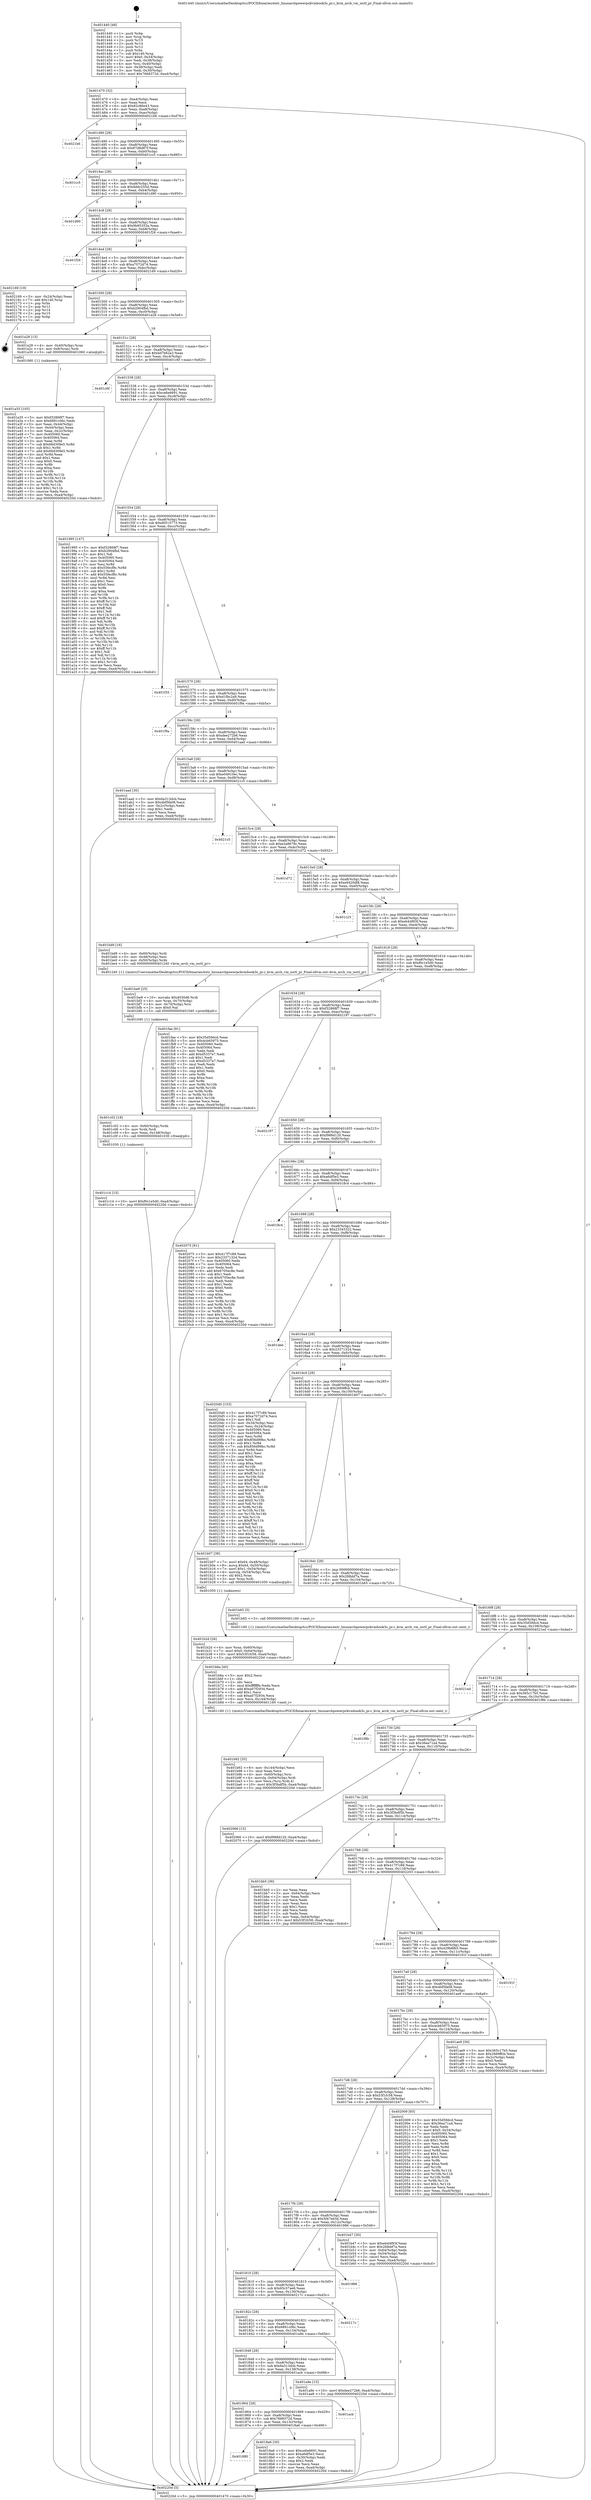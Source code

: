 digraph "0x401440" {
  label = "0x401440 (/mnt/c/Users/mathe/Desktop/tcc/POCII/binaries/extr_linuxarchpowerpckvmbook3s_pr.c_kvm_arch_vm_ioctl_pr_Final-ollvm.out::main(0))"
  labelloc = "t"
  node[shape=record]

  Entry [label="",width=0.3,height=0.3,shape=circle,fillcolor=black,style=filled]
  "0x401470" [label="{
     0x401470 [32]\l
     | [instrs]\l
     &nbsp;&nbsp;0x401470 \<+6\>: mov -0xa4(%rbp),%eax\l
     &nbsp;&nbsp;0x401476 \<+2\>: mov %eax,%ecx\l
     &nbsp;&nbsp;0x401478 \<+6\>: sub $0x82c86e43,%ecx\l
     &nbsp;&nbsp;0x40147e \<+6\>: mov %eax,-0xa8(%rbp)\l
     &nbsp;&nbsp;0x401484 \<+6\>: mov %ecx,-0xac(%rbp)\l
     &nbsp;&nbsp;0x40148a \<+6\>: je 00000000004021b6 \<main+0xd76\>\l
  }"]
  "0x4021b6" [label="{
     0x4021b6\l
  }", style=dashed]
  "0x401490" [label="{
     0x401490 [28]\l
     | [instrs]\l
     &nbsp;&nbsp;0x401490 \<+5\>: jmp 0000000000401495 \<main+0x55\>\l
     &nbsp;&nbsp;0x401495 \<+6\>: mov -0xa8(%rbp),%eax\l
     &nbsp;&nbsp;0x40149b \<+5\>: sub $0x87d8d87f,%eax\l
     &nbsp;&nbsp;0x4014a0 \<+6\>: mov %eax,-0xb0(%rbp)\l
     &nbsp;&nbsp;0x4014a6 \<+6\>: je 0000000000401cc5 \<main+0x885\>\l
  }"]
  Exit [label="",width=0.3,height=0.3,shape=circle,fillcolor=black,style=filled,peripheries=2]
  "0x401cc5" [label="{
     0x401cc5\l
  }", style=dashed]
  "0x4014ac" [label="{
     0x4014ac [28]\l
     | [instrs]\l
     &nbsp;&nbsp;0x4014ac \<+5\>: jmp 00000000004014b1 \<main+0x71\>\l
     &nbsp;&nbsp;0x4014b1 \<+6\>: mov -0xa8(%rbp),%eax\l
     &nbsp;&nbsp;0x4014b7 \<+5\>: sub $0x8ddc255d,%eax\l
     &nbsp;&nbsp;0x4014bc \<+6\>: mov %eax,-0xb4(%rbp)\l
     &nbsp;&nbsp;0x4014c2 \<+6\>: je 0000000000401d90 \<main+0x950\>\l
  }"]
  "0x401c14" [label="{
     0x401c14 [15]\l
     | [instrs]\l
     &nbsp;&nbsp;0x401c14 \<+10\>: movl $0xf0c1e5d0,-0xa4(%rbp)\l
     &nbsp;&nbsp;0x401c1e \<+5\>: jmp 000000000040220d \<main+0xdcd\>\l
  }"]
  "0x401d90" [label="{
     0x401d90\l
  }", style=dashed]
  "0x4014c8" [label="{
     0x4014c8 [28]\l
     | [instrs]\l
     &nbsp;&nbsp;0x4014c8 \<+5\>: jmp 00000000004014cd \<main+0x8d\>\l
     &nbsp;&nbsp;0x4014cd \<+6\>: mov -0xa8(%rbp),%eax\l
     &nbsp;&nbsp;0x4014d3 \<+5\>: sub $0x9b95353a,%eax\l
     &nbsp;&nbsp;0x4014d8 \<+6\>: mov %eax,-0xb8(%rbp)\l
     &nbsp;&nbsp;0x4014de \<+6\>: je 0000000000401f26 \<main+0xae6\>\l
  }"]
  "0x401c02" [label="{
     0x401c02 [18]\l
     | [instrs]\l
     &nbsp;&nbsp;0x401c02 \<+4\>: mov -0x60(%rbp),%rdx\l
     &nbsp;&nbsp;0x401c06 \<+3\>: mov %rdx,%rdi\l
     &nbsp;&nbsp;0x401c09 \<+6\>: mov %eax,-0x148(%rbp)\l
     &nbsp;&nbsp;0x401c0f \<+5\>: call 0000000000401030 \<free@plt\>\l
     | [calls]\l
     &nbsp;&nbsp;0x401030 \{1\} (unknown)\l
  }"]
  "0x401f26" [label="{
     0x401f26\l
  }", style=dashed]
  "0x4014e4" [label="{
     0x4014e4 [28]\l
     | [instrs]\l
     &nbsp;&nbsp;0x4014e4 \<+5\>: jmp 00000000004014e9 \<main+0xa9\>\l
     &nbsp;&nbsp;0x4014e9 \<+6\>: mov -0xa8(%rbp),%eax\l
     &nbsp;&nbsp;0x4014ef \<+5\>: sub $0xa7072d74,%eax\l
     &nbsp;&nbsp;0x4014f4 \<+6\>: mov %eax,-0xbc(%rbp)\l
     &nbsp;&nbsp;0x4014fa \<+6\>: je 0000000000402169 \<main+0xd29\>\l
  }"]
  "0x401be9" [label="{
     0x401be9 [25]\l
     | [instrs]\l
     &nbsp;&nbsp;0x401be9 \<+10\>: movabs $0x4030d6,%rdi\l
     &nbsp;&nbsp;0x401bf3 \<+4\>: mov %rax,-0x70(%rbp)\l
     &nbsp;&nbsp;0x401bf7 \<+4\>: mov -0x70(%rbp),%rsi\l
     &nbsp;&nbsp;0x401bfb \<+2\>: mov $0x0,%al\l
     &nbsp;&nbsp;0x401bfd \<+5\>: call 0000000000401040 \<printf@plt\>\l
     | [calls]\l
     &nbsp;&nbsp;0x401040 \{1\} (unknown)\l
  }"]
  "0x402169" [label="{
     0x402169 [19]\l
     | [instrs]\l
     &nbsp;&nbsp;0x402169 \<+3\>: mov -0x24(%rbp),%eax\l
     &nbsp;&nbsp;0x40216c \<+7\>: add $0x140,%rsp\l
     &nbsp;&nbsp;0x402173 \<+1\>: pop %rbx\l
     &nbsp;&nbsp;0x402174 \<+2\>: pop %r12\l
     &nbsp;&nbsp;0x402176 \<+2\>: pop %r14\l
     &nbsp;&nbsp;0x402178 \<+2\>: pop %r15\l
     &nbsp;&nbsp;0x40217a \<+1\>: pop %rbp\l
     &nbsp;&nbsp;0x40217b \<+1\>: ret\l
  }"]
  "0x401500" [label="{
     0x401500 [28]\l
     | [instrs]\l
     &nbsp;&nbsp;0x401500 \<+5\>: jmp 0000000000401505 \<main+0xc5\>\l
     &nbsp;&nbsp;0x401505 \<+6\>: mov -0xa8(%rbp),%eax\l
     &nbsp;&nbsp;0x40150b \<+5\>: sub $0xb2904fbd,%eax\l
     &nbsp;&nbsp;0x401510 \<+6\>: mov %eax,-0xc0(%rbp)\l
     &nbsp;&nbsp;0x401516 \<+6\>: je 0000000000401a28 \<main+0x5e8\>\l
  }"]
  "0x401b92" [label="{
     0x401b92 [35]\l
     | [instrs]\l
     &nbsp;&nbsp;0x401b92 \<+6\>: mov -0x144(%rbp),%ecx\l
     &nbsp;&nbsp;0x401b98 \<+3\>: imul %eax,%ecx\l
     &nbsp;&nbsp;0x401b9b \<+4\>: mov -0x60(%rbp),%rsi\l
     &nbsp;&nbsp;0x401b9f \<+4\>: movslq -0x64(%rbp),%rdi\l
     &nbsp;&nbsp;0x401ba3 \<+3\>: mov %ecx,(%rsi,%rdi,4)\l
     &nbsp;&nbsp;0x401ba6 \<+10\>: movl $0x3f3bdf5b,-0xa4(%rbp)\l
     &nbsp;&nbsp;0x401bb0 \<+5\>: jmp 000000000040220d \<main+0xdcd\>\l
  }"]
  "0x401a28" [label="{
     0x401a28 [13]\l
     | [instrs]\l
     &nbsp;&nbsp;0x401a28 \<+4\>: mov -0x40(%rbp),%rax\l
     &nbsp;&nbsp;0x401a2c \<+4\>: mov 0x8(%rax),%rdi\l
     &nbsp;&nbsp;0x401a30 \<+5\>: call 0000000000401060 \<atoi@plt\>\l
     | [calls]\l
     &nbsp;&nbsp;0x401060 \{1\} (unknown)\l
  }"]
  "0x40151c" [label="{
     0x40151c [28]\l
     | [instrs]\l
     &nbsp;&nbsp;0x40151c \<+5\>: jmp 0000000000401521 \<main+0xe1\>\l
     &nbsp;&nbsp;0x401521 \<+6\>: mov -0xa8(%rbp),%eax\l
     &nbsp;&nbsp;0x401527 \<+5\>: sub $0xbd7b62a3,%eax\l
     &nbsp;&nbsp;0x40152c \<+6\>: mov %eax,-0xc4(%rbp)\l
     &nbsp;&nbsp;0x401532 \<+6\>: je 0000000000401c6f \<main+0x82f\>\l
  }"]
  "0x401b6a" [label="{
     0x401b6a [40]\l
     | [instrs]\l
     &nbsp;&nbsp;0x401b6a \<+5\>: mov $0x2,%ecx\l
     &nbsp;&nbsp;0x401b6f \<+1\>: cltd\l
     &nbsp;&nbsp;0x401b70 \<+2\>: idiv %ecx\l
     &nbsp;&nbsp;0x401b72 \<+6\>: imul $0xfffffffe,%edx,%ecx\l
     &nbsp;&nbsp;0x401b78 \<+6\>: add $0xa07f2934,%ecx\l
     &nbsp;&nbsp;0x401b7e \<+3\>: add $0x1,%ecx\l
     &nbsp;&nbsp;0x401b81 \<+6\>: sub $0xa07f2934,%ecx\l
     &nbsp;&nbsp;0x401b87 \<+6\>: mov %ecx,-0x144(%rbp)\l
     &nbsp;&nbsp;0x401b8d \<+5\>: call 0000000000401160 \<next_i\>\l
     | [calls]\l
     &nbsp;&nbsp;0x401160 \{1\} (/mnt/c/Users/mathe/Desktop/tcc/POCII/binaries/extr_linuxarchpowerpckvmbook3s_pr.c_kvm_arch_vm_ioctl_pr_Final-ollvm.out::next_i)\l
  }"]
  "0x401c6f" [label="{
     0x401c6f\l
  }", style=dashed]
  "0x401538" [label="{
     0x401538 [28]\l
     | [instrs]\l
     &nbsp;&nbsp;0x401538 \<+5\>: jmp 000000000040153d \<main+0xfd\>\l
     &nbsp;&nbsp;0x40153d \<+6\>: mov -0xa8(%rbp),%eax\l
     &nbsp;&nbsp;0x401543 \<+5\>: sub $0xce6e6691,%eax\l
     &nbsp;&nbsp;0x401548 \<+6\>: mov %eax,-0xc8(%rbp)\l
     &nbsp;&nbsp;0x40154e \<+6\>: je 0000000000401995 \<main+0x555\>\l
  }"]
  "0x401b2d" [label="{
     0x401b2d [26]\l
     | [instrs]\l
     &nbsp;&nbsp;0x401b2d \<+4\>: mov %rax,-0x60(%rbp)\l
     &nbsp;&nbsp;0x401b31 \<+7\>: movl $0x0,-0x64(%rbp)\l
     &nbsp;&nbsp;0x401b38 \<+10\>: movl $0x53f1fc58,-0xa4(%rbp)\l
     &nbsp;&nbsp;0x401b42 \<+5\>: jmp 000000000040220d \<main+0xdcd\>\l
  }"]
  "0x401995" [label="{
     0x401995 [147]\l
     | [instrs]\l
     &nbsp;&nbsp;0x401995 \<+5\>: mov $0xf32868f7,%eax\l
     &nbsp;&nbsp;0x40199a \<+5\>: mov $0xb2904fbd,%ecx\l
     &nbsp;&nbsp;0x40199f \<+2\>: mov $0x1,%dl\l
     &nbsp;&nbsp;0x4019a1 \<+7\>: mov 0x405060,%esi\l
     &nbsp;&nbsp;0x4019a8 \<+7\>: mov 0x405064,%edi\l
     &nbsp;&nbsp;0x4019af \<+3\>: mov %esi,%r8d\l
     &nbsp;&nbsp;0x4019b2 \<+7\>: sub $0x55fecf8c,%r8d\l
     &nbsp;&nbsp;0x4019b9 \<+4\>: sub $0x1,%r8d\l
     &nbsp;&nbsp;0x4019bd \<+7\>: add $0x55fecf8c,%r8d\l
     &nbsp;&nbsp;0x4019c4 \<+4\>: imul %r8d,%esi\l
     &nbsp;&nbsp;0x4019c8 \<+3\>: and $0x1,%esi\l
     &nbsp;&nbsp;0x4019cb \<+3\>: cmp $0x0,%esi\l
     &nbsp;&nbsp;0x4019ce \<+4\>: sete %r9b\l
     &nbsp;&nbsp;0x4019d2 \<+3\>: cmp $0xa,%edi\l
     &nbsp;&nbsp;0x4019d5 \<+4\>: setl %r10b\l
     &nbsp;&nbsp;0x4019d9 \<+3\>: mov %r9b,%r11b\l
     &nbsp;&nbsp;0x4019dc \<+4\>: xor $0xff,%r11b\l
     &nbsp;&nbsp;0x4019e0 \<+3\>: mov %r10b,%bl\l
     &nbsp;&nbsp;0x4019e3 \<+3\>: xor $0xff,%bl\l
     &nbsp;&nbsp;0x4019e6 \<+3\>: xor $0x1,%dl\l
     &nbsp;&nbsp;0x4019e9 \<+3\>: mov %r11b,%r14b\l
     &nbsp;&nbsp;0x4019ec \<+4\>: and $0xff,%r14b\l
     &nbsp;&nbsp;0x4019f0 \<+3\>: and %dl,%r9b\l
     &nbsp;&nbsp;0x4019f3 \<+3\>: mov %bl,%r15b\l
     &nbsp;&nbsp;0x4019f6 \<+4\>: and $0xff,%r15b\l
     &nbsp;&nbsp;0x4019fa \<+3\>: and %dl,%r10b\l
     &nbsp;&nbsp;0x4019fd \<+3\>: or %r9b,%r14b\l
     &nbsp;&nbsp;0x401a00 \<+3\>: or %r10b,%r15b\l
     &nbsp;&nbsp;0x401a03 \<+3\>: xor %r15b,%r14b\l
     &nbsp;&nbsp;0x401a06 \<+3\>: or %bl,%r11b\l
     &nbsp;&nbsp;0x401a09 \<+4\>: xor $0xff,%r11b\l
     &nbsp;&nbsp;0x401a0d \<+3\>: or $0x1,%dl\l
     &nbsp;&nbsp;0x401a10 \<+3\>: and %dl,%r11b\l
     &nbsp;&nbsp;0x401a13 \<+3\>: or %r11b,%r14b\l
     &nbsp;&nbsp;0x401a16 \<+4\>: test $0x1,%r14b\l
     &nbsp;&nbsp;0x401a1a \<+3\>: cmovne %ecx,%eax\l
     &nbsp;&nbsp;0x401a1d \<+6\>: mov %eax,-0xa4(%rbp)\l
     &nbsp;&nbsp;0x401a23 \<+5\>: jmp 000000000040220d \<main+0xdcd\>\l
  }"]
  "0x401554" [label="{
     0x401554 [28]\l
     | [instrs]\l
     &nbsp;&nbsp;0x401554 \<+5\>: jmp 0000000000401559 \<main+0x119\>\l
     &nbsp;&nbsp;0x401559 \<+6\>: mov -0xa8(%rbp),%eax\l
     &nbsp;&nbsp;0x40155f \<+5\>: sub $0xd0515773,%eax\l
     &nbsp;&nbsp;0x401564 \<+6\>: mov %eax,-0xcc(%rbp)\l
     &nbsp;&nbsp;0x40156a \<+6\>: je 0000000000401f35 \<main+0xaf5\>\l
  }"]
  "0x401a35" [label="{
     0x401a35 [105]\l
     | [instrs]\l
     &nbsp;&nbsp;0x401a35 \<+5\>: mov $0xf32868f7,%ecx\l
     &nbsp;&nbsp;0x401a3a \<+5\>: mov $0x6891c06c,%edx\l
     &nbsp;&nbsp;0x401a3f \<+3\>: mov %eax,-0x44(%rbp)\l
     &nbsp;&nbsp;0x401a42 \<+3\>: mov -0x44(%rbp),%eax\l
     &nbsp;&nbsp;0x401a45 \<+3\>: mov %eax,-0x2c(%rbp)\l
     &nbsp;&nbsp;0x401a48 \<+7\>: mov 0x405060,%eax\l
     &nbsp;&nbsp;0x401a4f \<+7\>: mov 0x405064,%esi\l
     &nbsp;&nbsp;0x401a56 \<+3\>: mov %eax,%r8d\l
     &nbsp;&nbsp;0x401a59 \<+7\>: sub $0x66d309e5,%r8d\l
     &nbsp;&nbsp;0x401a60 \<+4\>: sub $0x1,%r8d\l
     &nbsp;&nbsp;0x401a64 \<+7\>: add $0x66d309e5,%r8d\l
     &nbsp;&nbsp;0x401a6b \<+4\>: imul %r8d,%eax\l
     &nbsp;&nbsp;0x401a6f \<+3\>: and $0x1,%eax\l
     &nbsp;&nbsp;0x401a72 \<+3\>: cmp $0x0,%eax\l
     &nbsp;&nbsp;0x401a75 \<+4\>: sete %r9b\l
     &nbsp;&nbsp;0x401a79 \<+3\>: cmp $0xa,%esi\l
     &nbsp;&nbsp;0x401a7c \<+4\>: setl %r10b\l
     &nbsp;&nbsp;0x401a80 \<+3\>: mov %r9b,%r11b\l
     &nbsp;&nbsp;0x401a83 \<+3\>: and %r10b,%r11b\l
     &nbsp;&nbsp;0x401a86 \<+3\>: xor %r10b,%r9b\l
     &nbsp;&nbsp;0x401a89 \<+3\>: or %r9b,%r11b\l
     &nbsp;&nbsp;0x401a8c \<+4\>: test $0x1,%r11b\l
     &nbsp;&nbsp;0x401a90 \<+3\>: cmovne %edx,%ecx\l
     &nbsp;&nbsp;0x401a93 \<+6\>: mov %ecx,-0xa4(%rbp)\l
     &nbsp;&nbsp;0x401a99 \<+5\>: jmp 000000000040220d \<main+0xdcd\>\l
  }"]
  "0x401f35" [label="{
     0x401f35\l
  }", style=dashed]
  "0x401570" [label="{
     0x401570 [28]\l
     | [instrs]\l
     &nbsp;&nbsp;0x401570 \<+5\>: jmp 0000000000401575 \<main+0x135\>\l
     &nbsp;&nbsp;0x401575 \<+6\>: mov -0xa8(%rbp),%eax\l
     &nbsp;&nbsp;0x40157b \<+5\>: sub $0xd1fbc2a9,%eax\l
     &nbsp;&nbsp;0x401580 \<+6\>: mov %eax,-0xd0(%rbp)\l
     &nbsp;&nbsp;0x401586 \<+6\>: je 0000000000401f9a \<main+0xb5a\>\l
  }"]
  "0x401440" [label="{
     0x401440 [48]\l
     | [instrs]\l
     &nbsp;&nbsp;0x401440 \<+1\>: push %rbp\l
     &nbsp;&nbsp;0x401441 \<+3\>: mov %rsp,%rbp\l
     &nbsp;&nbsp;0x401444 \<+2\>: push %r15\l
     &nbsp;&nbsp;0x401446 \<+2\>: push %r14\l
     &nbsp;&nbsp;0x401448 \<+2\>: push %r12\l
     &nbsp;&nbsp;0x40144a \<+1\>: push %rbx\l
     &nbsp;&nbsp;0x40144b \<+7\>: sub $0x140,%rsp\l
     &nbsp;&nbsp;0x401452 \<+7\>: movl $0x0,-0x34(%rbp)\l
     &nbsp;&nbsp;0x401459 \<+3\>: mov %edi,-0x38(%rbp)\l
     &nbsp;&nbsp;0x40145c \<+4\>: mov %rsi,-0x40(%rbp)\l
     &nbsp;&nbsp;0x401460 \<+3\>: mov -0x38(%rbp),%edi\l
     &nbsp;&nbsp;0x401463 \<+3\>: mov %edi,-0x30(%rbp)\l
     &nbsp;&nbsp;0x401466 \<+10\>: movl $0x7668372d,-0xa4(%rbp)\l
  }"]
  "0x401f9a" [label="{
     0x401f9a\l
  }", style=dashed]
  "0x40158c" [label="{
     0x40158c [28]\l
     | [instrs]\l
     &nbsp;&nbsp;0x40158c \<+5\>: jmp 0000000000401591 \<main+0x151\>\l
     &nbsp;&nbsp;0x401591 \<+6\>: mov -0xa8(%rbp),%eax\l
     &nbsp;&nbsp;0x401597 \<+5\>: sub $0xdee272b6,%eax\l
     &nbsp;&nbsp;0x40159c \<+6\>: mov %eax,-0xd4(%rbp)\l
     &nbsp;&nbsp;0x4015a2 \<+6\>: je 0000000000401aad \<main+0x66d\>\l
  }"]
  "0x40220d" [label="{
     0x40220d [5]\l
     | [instrs]\l
     &nbsp;&nbsp;0x40220d \<+5\>: jmp 0000000000401470 \<main+0x30\>\l
  }"]
  "0x401aad" [label="{
     0x401aad [30]\l
     | [instrs]\l
     &nbsp;&nbsp;0x401aad \<+5\>: mov $0x6a313dcb,%eax\l
     &nbsp;&nbsp;0x401ab2 \<+5\>: mov $0x4bf5fa08,%ecx\l
     &nbsp;&nbsp;0x401ab7 \<+3\>: mov -0x2c(%rbp),%edx\l
     &nbsp;&nbsp;0x401aba \<+3\>: cmp $0x1,%edx\l
     &nbsp;&nbsp;0x401abd \<+3\>: cmovl %ecx,%eax\l
     &nbsp;&nbsp;0x401ac0 \<+6\>: mov %eax,-0xa4(%rbp)\l
     &nbsp;&nbsp;0x401ac6 \<+5\>: jmp 000000000040220d \<main+0xdcd\>\l
  }"]
  "0x4015a8" [label="{
     0x4015a8 [28]\l
     | [instrs]\l
     &nbsp;&nbsp;0x4015a8 \<+5\>: jmp 00000000004015ad \<main+0x16d\>\l
     &nbsp;&nbsp;0x4015ad \<+6\>: mov -0xa8(%rbp),%eax\l
     &nbsp;&nbsp;0x4015b3 \<+5\>: sub $0xe04910ec,%eax\l
     &nbsp;&nbsp;0x4015b8 \<+6\>: mov %eax,-0xd8(%rbp)\l
     &nbsp;&nbsp;0x4015be \<+6\>: je 00000000004021c5 \<main+0xd85\>\l
  }"]
  "0x401880" [label="{
     0x401880\l
  }", style=dashed]
  "0x4021c5" [label="{
     0x4021c5\l
  }", style=dashed]
  "0x4015c4" [label="{
     0x4015c4 [28]\l
     | [instrs]\l
     &nbsp;&nbsp;0x4015c4 \<+5\>: jmp 00000000004015c9 \<main+0x189\>\l
     &nbsp;&nbsp;0x4015c9 \<+6\>: mov -0xa8(%rbp),%eax\l
     &nbsp;&nbsp;0x4015cf \<+5\>: sub $0xe2a8679c,%eax\l
     &nbsp;&nbsp;0x4015d4 \<+6\>: mov %eax,-0xdc(%rbp)\l
     &nbsp;&nbsp;0x4015da \<+6\>: je 0000000000401d72 \<main+0x932\>\l
  }"]
  "0x4018a6" [label="{
     0x4018a6 [30]\l
     | [instrs]\l
     &nbsp;&nbsp;0x4018a6 \<+5\>: mov $0xce6e6691,%eax\l
     &nbsp;&nbsp;0x4018ab \<+5\>: mov $0xa6df5e3,%ecx\l
     &nbsp;&nbsp;0x4018b0 \<+3\>: mov -0x30(%rbp),%edx\l
     &nbsp;&nbsp;0x4018b3 \<+3\>: cmp $0x2,%edx\l
     &nbsp;&nbsp;0x4018b6 \<+3\>: cmovne %ecx,%eax\l
     &nbsp;&nbsp;0x4018b9 \<+6\>: mov %eax,-0xa4(%rbp)\l
     &nbsp;&nbsp;0x4018bf \<+5\>: jmp 000000000040220d \<main+0xdcd\>\l
  }"]
  "0x401d72" [label="{
     0x401d72\l
  }", style=dashed]
  "0x4015e0" [label="{
     0x4015e0 [28]\l
     | [instrs]\l
     &nbsp;&nbsp;0x4015e0 \<+5\>: jmp 00000000004015e5 \<main+0x1a5\>\l
     &nbsp;&nbsp;0x4015e5 \<+6\>: mov -0xa8(%rbp),%eax\l
     &nbsp;&nbsp;0x4015eb \<+5\>: sub $0xe9420df8,%eax\l
     &nbsp;&nbsp;0x4015f0 \<+6\>: mov %eax,-0xe0(%rbp)\l
     &nbsp;&nbsp;0x4015f6 \<+6\>: je 0000000000401c23 \<main+0x7e3\>\l
  }"]
  "0x401864" [label="{
     0x401864 [28]\l
     | [instrs]\l
     &nbsp;&nbsp;0x401864 \<+5\>: jmp 0000000000401869 \<main+0x429\>\l
     &nbsp;&nbsp;0x401869 \<+6\>: mov -0xa8(%rbp),%eax\l
     &nbsp;&nbsp;0x40186f \<+5\>: sub $0x7668372d,%eax\l
     &nbsp;&nbsp;0x401874 \<+6\>: mov %eax,-0x13c(%rbp)\l
     &nbsp;&nbsp;0x40187a \<+6\>: je 00000000004018a6 \<main+0x466\>\l
  }"]
  "0x401c23" [label="{
     0x401c23\l
  }", style=dashed]
  "0x4015fc" [label="{
     0x4015fc [28]\l
     | [instrs]\l
     &nbsp;&nbsp;0x4015fc \<+5\>: jmp 0000000000401601 \<main+0x1c1\>\l
     &nbsp;&nbsp;0x401601 \<+6\>: mov -0xa8(%rbp),%eax\l
     &nbsp;&nbsp;0x401607 \<+5\>: sub $0xeb44f93f,%eax\l
     &nbsp;&nbsp;0x40160c \<+6\>: mov %eax,-0xe4(%rbp)\l
     &nbsp;&nbsp;0x401612 \<+6\>: je 0000000000401bd9 \<main+0x799\>\l
  }"]
  "0x401acb" [label="{
     0x401acb\l
  }", style=dashed]
  "0x401bd9" [label="{
     0x401bd9 [16]\l
     | [instrs]\l
     &nbsp;&nbsp;0x401bd9 \<+4\>: mov -0x60(%rbp),%rdi\l
     &nbsp;&nbsp;0x401bdd \<+3\>: mov -0x48(%rbp),%esi\l
     &nbsp;&nbsp;0x401be0 \<+4\>: mov -0x50(%rbp),%rdx\l
     &nbsp;&nbsp;0x401be4 \<+5\>: call 0000000000401240 \<kvm_arch_vm_ioctl_pr\>\l
     | [calls]\l
     &nbsp;&nbsp;0x401240 \{1\} (/mnt/c/Users/mathe/Desktop/tcc/POCII/binaries/extr_linuxarchpowerpckvmbook3s_pr.c_kvm_arch_vm_ioctl_pr_Final-ollvm.out::kvm_arch_vm_ioctl_pr)\l
  }"]
  "0x401618" [label="{
     0x401618 [28]\l
     | [instrs]\l
     &nbsp;&nbsp;0x401618 \<+5\>: jmp 000000000040161d \<main+0x1dd\>\l
     &nbsp;&nbsp;0x40161d \<+6\>: mov -0xa8(%rbp),%eax\l
     &nbsp;&nbsp;0x401623 \<+5\>: sub $0xf0c1e5d0,%eax\l
     &nbsp;&nbsp;0x401628 \<+6\>: mov %eax,-0xe8(%rbp)\l
     &nbsp;&nbsp;0x40162e \<+6\>: je 0000000000401fae \<main+0xb6e\>\l
  }"]
  "0x401848" [label="{
     0x401848 [28]\l
     | [instrs]\l
     &nbsp;&nbsp;0x401848 \<+5\>: jmp 000000000040184d \<main+0x40d\>\l
     &nbsp;&nbsp;0x40184d \<+6\>: mov -0xa8(%rbp),%eax\l
     &nbsp;&nbsp;0x401853 \<+5\>: sub $0x6a313dcb,%eax\l
     &nbsp;&nbsp;0x401858 \<+6\>: mov %eax,-0x138(%rbp)\l
     &nbsp;&nbsp;0x40185e \<+6\>: je 0000000000401acb \<main+0x68b\>\l
  }"]
  "0x401fae" [label="{
     0x401fae [91]\l
     | [instrs]\l
     &nbsp;&nbsp;0x401fae \<+5\>: mov $0x35d59dcd,%eax\l
     &nbsp;&nbsp;0x401fb3 \<+5\>: mov $0x4cb65975,%ecx\l
     &nbsp;&nbsp;0x401fb8 \<+7\>: mov 0x405060,%edx\l
     &nbsp;&nbsp;0x401fbf \<+7\>: mov 0x405064,%esi\l
     &nbsp;&nbsp;0x401fc6 \<+2\>: mov %edx,%edi\l
     &nbsp;&nbsp;0x401fc8 \<+6\>: add $0xd5337e7,%edi\l
     &nbsp;&nbsp;0x401fce \<+3\>: sub $0x1,%edi\l
     &nbsp;&nbsp;0x401fd1 \<+6\>: sub $0xd5337e7,%edi\l
     &nbsp;&nbsp;0x401fd7 \<+3\>: imul %edi,%edx\l
     &nbsp;&nbsp;0x401fda \<+3\>: and $0x1,%edx\l
     &nbsp;&nbsp;0x401fdd \<+3\>: cmp $0x0,%edx\l
     &nbsp;&nbsp;0x401fe0 \<+4\>: sete %r8b\l
     &nbsp;&nbsp;0x401fe4 \<+3\>: cmp $0xa,%esi\l
     &nbsp;&nbsp;0x401fe7 \<+4\>: setl %r9b\l
     &nbsp;&nbsp;0x401feb \<+3\>: mov %r8b,%r10b\l
     &nbsp;&nbsp;0x401fee \<+3\>: and %r9b,%r10b\l
     &nbsp;&nbsp;0x401ff1 \<+3\>: xor %r9b,%r8b\l
     &nbsp;&nbsp;0x401ff4 \<+3\>: or %r8b,%r10b\l
     &nbsp;&nbsp;0x401ff7 \<+4\>: test $0x1,%r10b\l
     &nbsp;&nbsp;0x401ffb \<+3\>: cmovne %ecx,%eax\l
     &nbsp;&nbsp;0x401ffe \<+6\>: mov %eax,-0xa4(%rbp)\l
     &nbsp;&nbsp;0x402004 \<+5\>: jmp 000000000040220d \<main+0xdcd\>\l
  }"]
  "0x401634" [label="{
     0x401634 [28]\l
     | [instrs]\l
     &nbsp;&nbsp;0x401634 \<+5\>: jmp 0000000000401639 \<main+0x1f9\>\l
     &nbsp;&nbsp;0x401639 \<+6\>: mov -0xa8(%rbp),%eax\l
     &nbsp;&nbsp;0x40163f \<+5\>: sub $0xf32868f7,%eax\l
     &nbsp;&nbsp;0x401644 \<+6\>: mov %eax,-0xec(%rbp)\l
     &nbsp;&nbsp;0x40164a \<+6\>: je 0000000000402197 \<main+0xd57\>\l
  }"]
  "0x401a9e" [label="{
     0x401a9e [15]\l
     | [instrs]\l
     &nbsp;&nbsp;0x401a9e \<+10\>: movl $0xdee272b6,-0xa4(%rbp)\l
     &nbsp;&nbsp;0x401aa8 \<+5\>: jmp 000000000040220d \<main+0xdcd\>\l
  }"]
  "0x402197" [label="{
     0x402197\l
  }", style=dashed]
  "0x401650" [label="{
     0x401650 [28]\l
     | [instrs]\l
     &nbsp;&nbsp;0x401650 \<+5\>: jmp 0000000000401655 \<main+0x215\>\l
     &nbsp;&nbsp;0x401655 \<+6\>: mov -0xa8(%rbp),%eax\l
     &nbsp;&nbsp;0x40165b \<+5\>: sub $0xf988d120,%eax\l
     &nbsp;&nbsp;0x401660 \<+6\>: mov %eax,-0xf0(%rbp)\l
     &nbsp;&nbsp;0x401666 \<+6\>: je 0000000000402075 \<main+0xc35\>\l
  }"]
  "0x40182c" [label="{
     0x40182c [28]\l
     | [instrs]\l
     &nbsp;&nbsp;0x40182c \<+5\>: jmp 0000000000401831 \<main+0x3f1\>\l
     &nbsp;&nbsp;0x401831 \<+6\>: mov -0xa8(%rbp),%eax\l
     &nbsp;&nbsp;0x401837 \<+5\>: sub $0x6891c06c,%eax\l
     &nbsp;&nbsp;0x40183c \<+6\>: mov %eax,-0x134(%rbp)\l
     &nbsp;&nbsp;0x401842 \<+6\>: je 0000000000401a9e \<main+0x65e\>\l
  }"]
  "0x402075" [label="{
     0x402075 [91]\l
     | [instrs]\l
     &nbsp;&nbsp;0x402075 \<+5\>: mov $0x417f7c89,%eax\l
     &nbsp;&nbsp;0x40207a \<+5\>: mov $0x23371324,%ecx\l
     &nbsp;&nbsp;0x40207f \<+7\>: mov 0x405060,%edx\l
     &nbsp;&nbsp;0x402086 \<+7\>: mov 0x405064,%esi\l
     &nbsp;&nbsp;0x40208d \<+2\>: mov %edx,%edi\l
     &nbsp;&nbsp;0x40208f \<+6\>: add $0x6705ec8e,%edi\l
     &nbsp;&nbsp;0x402095 \<+3\>: sub $0x1,%edi\l
     &nbsp;&nbsp;0x402098 \<+6\>: sub $0x6705ec8e,%edi\l
     &nbsp;&nbsp;0x40209e \<+3\>: imul %edi,%edx\l
     &nbsp;&nbsp;0x4020a1 \<+3\>: and $0x1,%edx\l
     &nbsp;&nbsp;0x4020a4 \<+3\>: cmp $0x0,%edx\l
     &nbsp;&nbsp;0x4020a7 \<+4\>: sete %r8b\l
     &nbsp;&nbsp;0x4020ab \<+3\>: cmp $0xa,%esi\l
     &nbsp;&nbsp;0x4020ae \<+4\>: setl %r9b\l
     &nbsp;&nbsp;0x4020b2 \<+3\>: mov %r8b,%r10b\l
     &nbsp;&nbsp;0x4020b5 \<+3\>: and %r9b,%r10b\l
     &nbsp;&nbsp;0x4020b8 \<+3\>: xor %r9b,%r8b\l
     &nbsp;&nbsp;0x4020bb \<+3\>: or %r8b,%r10b\l
     &nbsp;&nbsp;0x4020be \<+4\>: test $0x1,%r10b\l
     &nbsp;&nbsp;0x4020c2 \<+3\>: cmovne %ecx,%eax\l
     &nbsp;&nbsp;0x4020c5 \<+6\>: mov %eax,-0xa4(%rbp)\l
     &nbsp;&nbsp;0x4020cb \<+5\>: jmp 000000000040220d \<main+0xdcd\>\l
  }"]
  "0x40166c" [label="{
     0x40166c [28]\l
     | [instrs]\l
     &nbsp;&nbsp;0x40166c \<+5\>: jmp 0000000000401671 \<main+0x231\>\l
     &nbsp;&nbsp;0x401671 \<+6\>: mov -0xa8(%rbp),%eax\l
     &nbsp;&nbsp;0x401677 \<+5\>: sub $0xa6df5e3,%eax\l
     &nbsp;&nbsp;0x40167c \<+6\>: mov %eax,-0xf4(%rbp)\l
     &nbsp;&nbsp;0x401682 \<+6\>: je 00000000004018c4 \<main+0x484\>\l
  }"]
  "0x40217c" [label="{
     0x40217c\l
  }", style=dashed]
  "0x4018c4" [label="{
     0x4018c4\l
  }", style=dashed]
  "0x401688" [label="{
     0x401688 [28]\l
     | [instrs]\l
     &nbsp;&nbsp;0x401688 \<+5\>: jmp 000000000040168d \<main+0x24d\>\l
     &nbsp;&nbsp;0x40168d \<+6\>: mov -0xa8(%rbp),%eax\l
     &nbsp;&nbsp;0x401693 \<+5\>: sub $0x23345322,%eax\l
     &nbsp;&nbsp;0x401698 \<+6\>: mov %eax,-0xf8(%rbp)\l
     &nbsp;&nbsp;0x40169e \<+6\>: je 0000000000401deb \<main+0x9ab\>\l
  }"]
  "0x401810" [label="{
     0x401810 [28]\l
     | [instrs]\l
     &nbsp;&nbsp;0x401810 \<+5\>: jmp 0000000000401815 \<main+0x3d5\>\l
     &nbsp;&nbsp;0x401815 \<+6\>: mov -0xa8(%rbp),%eax\l
     &nbsp;&nbsp;0x40181b \<+5\>: sub $0x65c57ae8,%eax\l
     &nbsp;&nbsp;0x401820 \<+6\>: mov %eax,-0x130(%rbp)\l
     &nbsp;&nbsp;0x401826 \<+6\>: je 000000000040217c \<main+0xd3c\>\l
  }"]
  "0x401deb" [label="{
     0x401deb\l
  }", style=dashed]
  "0x4016a4" [label="{
     0x4016a4 [28]\l
     | [instrs]\l
     &nbsp;&nbsp;0x4016a4 \<+5\>: jmp 00000000004016a9 \<main+0x269\>\l
     &nbsp;&nbsp;0x4016a9 \<+6\>: mov -0xa8(%rbp),%eax\l
     &nbsp;&nbsp;0x4016af \<+5\>: sub $0x23371324,%eax\l
     &nbsp;&nbsp;0x4016b4 \<+6\>: mov %eax,-0xfc(%rbp)\l
     &nbsp;&nbsp;0x4016ba \<+6\>: je 00000000004020d0 \<main+0xc90\>\l
  }"]
  "0x401986" [label="{
     0x401986\l
  }", style=dashed]
  "0x4020d0" [label="{
     0x4020d0 [153]\l
     | [instrs]\l
     &nbsp;&nbsp;0x4020d0 \<+5\>: mov $0x417f7c89,%eax\l
     &nbsp;&nbsp;0x4020d5 \<+5\>: mov $0xa7072d74,%ecx\l
     &nbsp;&nbsp;0x4020da \<+2\>: mov $0x1,%dl\l
     &nbsp;&nbsp;0x4020dc \<+3\>: mov -0x34(%rbp),%esi\l
     &nbsp;&nbsp;0x4020df \<+3\>: mov %esi,-0x24(%rbp)\l
     &nbsp;&nbsp;0x4020e2 \<+7\>: mov 0x405060,%esi\l
     &nbsp;&nbsp;0x4020e9 \<+7\>: mov 0x405064,%edi\l
     &nbsp;&nbsp;0x4020f0 \<+3\>: mov %esi,%r8d\l
     &nbsp;&nbsp;0x4020f3 \<+7\>: add $0x856d99bc,%r8d\l
     &nbsp;&nbsp;0x4020fa \<+4\>: sub $0x1,%r8d\l
     &nbsp;&nbsp;0x4020fe \<+7\>: sub $0x856d99bc,%r8d\l
     &nbsp;&nbsp;0x402105 \<+4\>: imul %r8d,%esi\l
     &nbsp;&nbsp;0x402109 \<+3\>: and $0x1,%esi\l
     &nbsp;&nbsp;0x40210c \<+3\>: cmp $0x0,%esi\l
     &nbsp;&nbsp;0x40210f \<+4\>: sete %r9b\l
     &nbsp;&nbsp;0x402113 \<+3\>: cmp $0xa,%edi\l
     &nbsp;&nbsp;0x402116 \<+4\>: setl %r10b\l
     &nbsp;&nbsp;0x40211a \<+3\>: mov %r9b,%r11b\l
     &nbsp;&nbsp;0x40211d \<+4\>: xor $0xff,%r11b\l
     &nbsp;&nbsp;0x402121 \<+3\>: mov %r10b,%bl\l
     &nbsp;&nbsp;0x402124 \<+3\>: xor $0xff,%bl\l
     &nbsp;&nbsp;0x402127 \<+3\>: xor $0x0,%dl\l
     &nbsp;&nbsp;0x40212a \<+3\>: mov %r11b,%r14b\l
     &nbsp;&nbsp;0x40212d \<+4\>: and $0x0,%r14b\l
     &nbsp;&nbsp;0x402131 \<+3\>: and %dl,%r9b\l
     &nbsp;&nbsp;0x402134 \<+3\>: mov %bl,%r15b\l
     &nbsp;&nbsp;0x402137 \<+4\>: and $0x0,%r15b\l
     &nbsp;&nbsp;0x40213b \<+3\>: and %dl,%r10b\l
     &nbsp;&nbsp;0x40213e \<+3\>: or %r9b,%r14b\l
     &nbsp;&nbsp;0x402141 \<+3\>: or %r10b,%r15b\l
     &nbsp;&nbsp;0x402144 \<+3\>: xor %r15b,%r14b\l
     &nbsp;&nbsp;0x402147 \<+3\>: or %bl,%r11b\l
     &nbsp;&nbsp;0x40214a \<+4\>: xor $0xff,%r11b\l
     &nbsp;&nbsp;0x40214e \<+3\>: or $0x0,%dl\l
     &nbsp;&nbsp;0x402151 \<+3\>: and %dl,%r11b\l
     &nbsp;&nbsp;0x402154 \<+3\>: or %r11b,%r14b\l
     &nbsp;&nbsp;0x402157 \<+4\>: test $0x1,%r14b\l
     &nbsp;&nbsp;0x40215b \<+3\>: cmovne %ecx,%eax\l
     &nbsp;&nbsp;0x40215e \<+6\>: mov %eax,-0xa4(%rbp)\l
     &nbsp;&nbsp;0x402164 \<+5\>: jmp 000000000040220d \<main+0xdcd\>\l
  }"]
  "0x4016c0" [label="{
     0x4016c0 [28]\l
     | [instrs]\l
     &nbsp;&nbsp;0x4016c0 \<+5\>: jmp 00000000004016c5 \<main+0x285\>\l
     &nbsp;&nbsp;0x4016c5 \<+6\>: mov -0xa8(%rbp),%eax\l
     &nbsp;&nbsp;0x4016cb \<+5\>: sub $0x2669ffcb,%eax\l
     &nbsp;&nbsp;0x4016d0 \<+6\>: mov %eax,-0x100(%rbp)\l
     &nbsp;&nbsp;0x4016d6 \<+6\>: je 0000000000401b07 \<main+0x6c7\>\l
  }"]
  "0x4017f4" [label="{
     0x4017f4 [28]\l
     | [instrs]\l
     &nbsp;&nbsp;0x4017f4 \<+5\>: jmp 00000000004017f9 \<main+0x3b9\>\l
     &nbsp;&nbsp;0x4017f9 \<+6\>: mov -0xa8(%rbp),%eax\l
     &nbsp;&nbsp;0x4017ff \<+5\>: sub $0x5f47ed3d,%eax\l
     &nbsp;&nbsp;0x401804 \<+6\>: mov %eax,-0x12c(%rbp)\l
     &nbsp;&nbsp;0x40180a \<+6\>: je 0000000000401986 \<main+0x546\>\l
  }"]
  "0x401b07" [label="{
     0x401b07 [38]\l
     | [instrs]\l
     &nbsp;&nbsp;0x401b07 \<+7\>: movl $0x64,-0x48(%rbp)\l
     &nbsp;&nbsp;0x401b0e \<+8\>: movq $0x64,-0x50(%rbp)\l
     &nbsp;&nbsp;0x401b16 \<+7\>: movl $0x1,-0x54(%rbp)\l
     &nbsp;&nbsp;0x401b1d \<+4\>: movslq -0x54(%rbp),%rax\l
     &nbsp;&nbsp;0x401b21 \<+4\>: shl $0x2,%rax\l
     &nbsp;&nbsp;0x401b25 \<+3\>: mov %rax,%rdi\l
     &nbsp;&nbsp;0x401b28 \<+5\>: call 0000000000401050 \<malloc@plt\>\l
     | [calls]\l
     &nbsp;&nbsp;0x401050 \{1\} (unknown)\l
  }"]
  "0x4016dc" [label="{
     0x4016dc [28]\l
     | [instrs]\l
     &nbsp;&nbsp;0x4016dc \<+5\>: jmp 00000000004016e1 \<main+0x2a1\>\l
     &nbsp;&nbsp;0x4016e1 \<+6\>: mov -0xa8(%rbp),%eax\l
     &nbsp;&nbsp;0x4016e7 \<+5\>: sub $0x2fdbbf7a,%eax\l
     &nbsp;&nbsp;0x4016ec \<+6\>: mov %eax,-0x104(%rbp)\l
     &nbsp;&nbsp;0x4016f2 \<+6\>: je 0000000000401b65 \<main+0x725\>\l
  }"]
  "0x401b47" [label="{
     0x401b47 [30]\l
     | [instrs]\l
     &nbsp;&nbsp;0x401b47 \<+5\>: mov $0xeb44f93f,%eax\l
     &nbsp;&nbsp;0x401b4c \<+5\>: mov $0x2fdbbf7a,%ecx\l
     &nbsp;&nbsp;0x401b51 \<+3\>: mov -0x64(%rbp),%edx\l
     &nbsp;&nbsp;0x401b54 \<+3\>: cmp -0x54(%rbp),%edx\l
     &nbsp;&nbsp;0x401b57 \<+3\>: cmovl %ecx,%eax\l
     &nbsp;&nbsp;0x401b5a \<+6\>: mov %eax,-0xa4(%rbp)\l
     &nbsp;&nbsp;0x401b60 \<+5\>: jmp 000000000040220d \<main+0xdcd\>\l
  }"]
  "0x401b65" [label="{
     0x401b65 [5]\l
     | [instrs]\l
     &nbsp;&nbsp;0x401b65 \<+5\>: call 0000000000401160 \<next_i\>\l
     | [calls]\l
     &nbsp;&nbsp;0x401160 \{1\} (/mnt/c/Users/mathe/Desktop/tcc/POCII/binaries/extr_linuxarchpowerpckvmbook3s_pr.c_kvm_arch_vm_ioctl_pr_Final-ollvm.out::next_i)\l
  }"]
  "0x4016f8" [label="{
     0x4016f8 [28]\l
     | [instrs]\l
     &nbsp;&nbsp;0x4016f8 \<+5\>: jmp 00000000004016fd \<main+0x2bd\>\l
     &nbsp;&nbsp;0x4016fd \<+6\>: mov -0xa8(%rbp),%eax\l
     &nbsp;&nbsp;0x401703 \<+5\>: sub $0x35d59dcd,%eax\l
     &nbsp;&nbsp;0x401708 \<+6\>: mov %eax,-0x108(%rbp)\l
     &nbsp;&nbsp;0x40170e \<+6\>: je 00000000004021ed \<main+0xdad\>\l
  }"]
  "0x4017d8" [label="{
     0x4017d8 [28]\l
     | [instrs]\l
     &nbsp;&nbsp;0x4017d8 \<+5\>: jmp 00000000004017dd \<main+0x39d\>\l
     &nbsp;&nbsp;0x4017dd \<+6\>: mov -0xa8(%rbp),%eax\l
     &nbsp;&nbsp;0x4017e3 \<+5\>: sub $0x53f1fc58,%eax\l
     &nbsp;&nbsp;0x4017e8 \<+6\>: mov %eax,-0x128(%rbp)\l
     &nbsp;&nbsp;0x4017ee \<+6\>: je 0000000000401b47 \<main+0x707\>\l
  }"]
  "0x4021ed" [label="{
     0x4021ed\l
  }", style=dashed]
  "0x401714" [label="{
     0x401714 [28]\l
     | [instrs]\l
     &nbsp;&nbsp;0x401714 \<+5\>: jmp 0000000000401719 \<main+0x2d9\>\l
     &nbsp;&nbsp;0x401719 \<+6\>: mov -0xa8(%rbp),%eax\l
     &nbsp;&nbsp;0x40171f \<+5\>: sub $0x365c17b5,%eax\l
     &nbsp;&nbsp;0x401724 \<+6\>: mov %eax,-0x10c(%rbp)\l
     &nbsp;&nbsp;0x40172a \<+6\>: je 0000000000401f8b \<main+0xb4b\>\l
  }"]
  "0x402009" [label="{
     0x402009 [93]\l
     | [instrs]\l
     &nbsp;&nbsp;0x402009 \<+5\>: mov $0x35d59dcd,%eax\l
     &nbsp;&nbsp;0x40200e \<+5\>: mov $0x36ea71a4,%ecx\l
     &nbsp;&nbsp;0x402013 \<+2\>: xor %edx,%edx\l
     &nbsp;&nbsp;0x402015 \<+7\>: movl $0x0,-0x34(%rbp)\l
     &nbsp;&nbsp;0x40201c \<+7\>: mov 0x405060,%esi\l
     &nbsp;&nbsp;0x402023 \<+7\>: mov 0x405064,%edi\l
     &nbsp;&nbsp;0x40202a \<+3\>: sub $0x1,%edx\l
     &nbsp;&nbsp;0x40202d \<+3\>: mov %esi,%r8d\l
     &nbsp;&nbsp;0x402030 \<+3\>: add %edx,%r8d\l
     &nbsp;&nbsp;0x402033 \<+4\>: imul %r8d,%esi\l
     &nbsp;&nbsp;0x402037 \<+3\>: and $0x1,%esi\l
     &nbsp;&nbsp;0x40203a \<+3\>: cmp $0x0,%esi\l
     &nbsp;&nbsp;0x40203d \<+4\>: sete %r9b\l
     &nbsp;&nbsp;0x402041 \<+3\>: cmp $0xa,%edi\l
     &nbsp;&nbsp;0x402044 \<+4\>: setl %r10b\l
     &nbsp;&nbsp;0x402048 \<+3\>: mov %r9b,%r11b\l
     &nbsp;&nbsp;0x40204b \<+3\>: and %r10b,%r11b\l
     &nbsp;&nbsp;0x40204e \<+3\>: xor %r10b,%r9b\l
     &nbsp;&nbsp;0x402051 \<+3\>: or %r9b,%r11b\l
     &nbsp;&nbsp;0x402054 \<+4\>: test $0x1,%r11b\l
     &nbsp;&nbsp;0x402058 \<+3\>: cmovne %ecx,%eax\l
     &nbsp;&nbsp;0x40205b \<+6\>: mov %eax,-0xa4(%rbp)\l
     &nbsp;&nbsp;0x402061 \<+5\>: jmp 000000000040220d \<main+0xdcd\>\l
  }"]
  "0x401f8b" [label="{
     0x401f8b\l
  }", style=dashed]
  "0x401730" [label="{
     0x401730 [28]\l
     | [instrs]\l
     &nbsp;&nbsp;0x401730 \<+5\>: jmp 0000000000401735 \<main+0x2f5\>\l
     &nbsp;&nbsp;0x401735 \<+6\>: mov -0xa8(%rbp),%eax\l
     &nbsp;&nbsp;0x40173b \<+5\>: sub $0x36ea71a4,%eax\l
     &nbsp;&nbsp;0x401740 \<+6\>: mov %eax,-0x110(%rbp)\l
     &nbsp;&nbsp;0x401746 \<+6\>: je 0000000000402066 \<main+0xc26\>\l
  }"]
  "0x4017bc" [label="{
     0x4017bc [28]\l
     | [instrs]\l
     &nbsp;&nbsp;0x4017bc \<+5\>: jmp 00000000004017c1 \<main+0x381\>\l
     &nbsp;&nbsp;0x4017c1 \<+6\>: mov -0xa8(%rbp),%eax\l
     &nbsp;&nbsp;0x4017c7 \<+5\>: sub $0x4cb65975,%eax\l
     &nbsp;&nbsp;0x4017cc \<+6\>: mov %eax,-0x124(%rbp)\l
     &nbsp;&nbsp;0x4017d2 \<+6\>: je 0000000000402009 \<main+0xbc9\>\l
  }"]
  "0x402066" [label="{
     0x402066 [15]\l
     | [instrs]\l
     &nbsp;&nbsp;0x402066 \<+10\>: movl $0xf988d120,-0xa4(%rbp)\l
     &nbsp;&nbsp;0x402070 \<+5\>: jmp 000000000040220d \<main+0xdcd\>\l
  }"]
  "0x40174c" [label="{
     0x40174c [28]\l
     | [instrs]\l
     &nbsp;&nbsp;0x40174c \<+5\>: jmp 0000000000401751 \<main+0x311\>\l
     &nbsp;&nbsp;0x401751 \<+6\>: mov -0xa8(%rbp),%eax\l
     &nbsp;&nbsp;0x401757 \<+5\>: sub $0x3f3bdf5b,%eax\l
     &nbsp;&nbsp;0x40175c \<+6\>: mov %eax,-0x114(%rbp)\l
     &nbsp;&nbsp;0x401762 \<+6\>: je 0000000000401bb5 \<main+0x775\>\l
  }"]
  "0x401ae9" [label="{
     0x401ae9 [30]\l
     | [instrs]\l
     &nbsp;&nbsp;0x401ae9 \<+5\>: mov $0x365c17b5,%eax\l
     &nbsp;&nbsp;0x401aee \<+5\>: mov $0x2669ffcb,%ecx\l
     &nbsp;&nbsp;0x401af3 \<+3\>: mov -0x2c(%rbp),%edx\l
     &nbsp;&nbsp;0x401af6 \<+3\>: cmp $0x0,%edx\l
     &nbsp;&nbsp;0x401af9 \<+3\>: cmove %ecx,%eax\l
     &nbsp;&nbsp;0x401afc \<+6\>: mov %eax,-0xa4(%rbp)\l
     &nbsp;&nbsp;0x401b02 \<+5\>: jmp 000000000040220d \<main+0xdcd\>\l
  }"]
  "0x401bb5" [label="{
     0x401bb5 [36]\l
     | [instrs]\l
     &nbsp;&nbsp;0x401bb5 \<+2\>: xor %eax,%eax\l
     &nbsp;&nbsp;0x401bb7 \<+3\>: mov -0x64(%rbp),%ecx\l
     &nbsp;&nbsp;0x401bba \<+2\>: mov %eax,%edx\l
     &nbsp;&nbsp;0x401bbc \<+2\>: sub %ecx,%edx\l
     &nbsp;&nbsp;0x401bbe \<+2\>: mov %eax,%ecx\l
     &nbsp;&nbsp;0x401bc0 \<+3\>: sub $0x1,%ecx\l
     &nbsp;&nbsp;0x401bc3 \<+2\>: add %ecx,%edx\l
     &nbsp;&nbsp;0x401bc5 \<+2\>: sub %edx,%eax\l
     &nbsp;&nbsp;0x401bc7 \<+3\>: mov %eax,-0x64(%rbp)\l
     &nbsp;&nbsp;0x401bca \<+10\>: movl $0x53f1fc58,-0xa4(%rbp)\l
     &nbsp;&nbsp;0x401bd4 \<+5\>: jmp 000000000040220d \<main+0xdcd\>\l
  }"]
  "0x401768" [label="{
     0x401768 [28]\l
     | [instrs]\l
     &nbsp;&nbsp;0x401768 \<+5\>: jmp 000000000040176d \<main+0x32d\>\l
     &nbsp;&nbsp;0x40176d \<+6\>: mov -0xa8(%rbp),%eax\l
     &nbsp;&nbsp;0x401773 \<+5\>: sub $0x417f7c89,%eax\l
     &nbsp;&nbsp;0x401778 \<+6\>: mov %eax,-0x118(%rbp)\l
     &nbsp;&nbsp;0x40177e \<+6\>: je 0000000000402203 \<main+0xdc3\>\l
  }"]
  "0x4017a0" [label="{
     0x4017a0 [28]\l
     | [instrs]\l
     &nbsp;&nbsp;0x4017a0 \<+5\>: jmp 00000000004017a5 \<main+0x365\>\l
     &nbsp;&nbsp;0x4017a5 \<+6\>: mov -0xa8(%rbp),%eax\l
     &nbsp;&nbsp;0x4017ab \<+5\>: sub $0x4bf5fa08,%eax\l
     &nbsp;&nbsp;0x4017b0 \<+6\>: mov %eax,-0x120(%rbp)\l
     &nbsp;&nbsp;0x4017b6 \<+6\>: je 0000000000401ae9 \<main+0x6a9\>\l
  }"]
  "0x402203" [label="{
     0x402203\l
  }", style=dashed]
  "0x401784" [label="{
     0x401784 [28]\l
     | [instrs]\l
     &nbsp;&nbsp;0x401784 \<+5\>: jmp 0000000000401789 \<main+0x349\>\l
     &nbsp;&nbsp;0x401789 \<+6\>: mov -0xa8(%rbp),%eax\l
     &nbsp;&nbsp;0x40178f \<+5\>: sub $0x429b8fb5,%eax\l
     &nbsp;&nbsp;0x401794 \<+6\>: mov %eax,-0x11c(%rbp)\l
     &nbsp;&nbsp;0x40179a \<+6\>: je 000000000040191f \<main+0x4df\>\l
  }"]
  "0x40191f" [label="{
     0x40191f\l
  }", style=dashed]
  Entry -> "0x401440" [label=" 1"]
  "0x401470" -> "0x4021b6" [label=" 0"]
  "0x401470" -> "0x401490" [label=" 18"]
  "0x402169" -> Exit [label=" 1"]
  "0x401490" -> "0x401cc5" [label=" 0"]
  "0x401490" -> "0x4014ac" [label=" 18"]
  "0x4020d0" -> "0x40220d" [label=" 1"]
  "0x4014ac" -> "0x401d90" [label=" 0"]
  "0x4014ac" -> "0x4014c8" [label=" 18"]
  "0x402075" -> "0x40220d" [label=" 1"]
  "0x4014c8" -> "0x401f26" [label=" 0"]
  "0x4014c8" -> "0x4014e4" [label=" 18"]
  "0x402066" -> "0x40220d" [label=" 1"]
  "0x4014e4" -> "0x402169" [label=" 1"]
  "0x4014e4" -> "0x401500" [label=" 17"]
  "0x402009" -> "0x40220d" [label=" 1"]
  "0x401500" -> "0x401a28" [label=" 1"]
  "0x401500" -> "0x40151c" [label=" 16"]
  "0x401fae" -> "0x40220d" [label=" 1"]
  "0x40151c" -> "0x401c6f" [label=" 0"]
  "0x40151c" -> "0x401538" [label=" 16"]
  "0x401c14" -> "0x40220d" [label=" 1"]
  "0x401538" -> "0x401995" [label=" 1"]
  "0x401538" -> "0x401554" [label=" 15"]
  "0x401c02" -> "0x401c14" [label=" 1"]
  "0x401554" -> "0x401f35" [label=" 0"]
  "0x401554" -> "0x401570" [label=" 15"]
  "0x401be9" -> "0x401c02" [label=" 1"]
  "0x401570" -> "0x401f9a" [label=" 0"]
  "0x401570" -> "0x40158c" [label=" 15"]
  "0x401bd9" -> "0x401be9" [label=" 1"]
  "0x40158c" -> "0x401aad" [label=" 1"]
  "0x40158c" -> "0x4015a8" [label=" 14"]
  "0x401bb5" -> "0x40220d" [label=" 1"]
  "0x4015a8" -> "0x4021c5" [label=" 0"]
  "0x4015a8" -> "0x4015c4" [label=" 14"]
  "0x401b92" -> "0x40220d" [label=" 1"]
  "0x4015c4" -> "0x401d72" [label=" 0"]
  "0x4015c4" -> "0x4015e0" [label=" 14"]
  "0x401b6a" -> "0x401b92" [label=" 1"]
  "0x4015e0" -> "0x401c23" [label=" 0"]
  "0x4015e0" -> "0x4015fc" [label=" 14"]
  "0x401b47" -> "0x40220d" [label=" 2"]
  "0x4015fc" -> "0x401bd9" [label=" 1"]
  "0x4015fc" -> "0x401618" [label=" 13"]
  "0x401b2d" -> "0x40220d" [label=" 1"]
  "0x401618" -> "0x401fae" [label=" 1"]
  "0x401618" -> "0x401634" [label=" 12"]
  "0x401ae9" -> "0x40220d" [label=" 1"]
  "0x401634" -> "0x402197" [label=" 0"]
  "0x401634" -> "0x401650" [label=" 12"]
  "0x401aad" -> "0x40220d" [label=" 1"]
  "0x401650" -> "0x402075" [label=" 1"]
  "0x401650" -> "0x40166c" [label=" 11"]
  "0x401a35" -> "0x40220d" [label=" 1"]
  "0x40166c" -> "0x4018c4" [label=" 0"]
  "0x40166c" -> "0x401688" [label=" 11"]
  "0x401a28" -> "0x401a35" [label=" 1"]
  "0x401688" -> "0x401deb" [label=" 0"]
  "0x401688" -> "0x4016a4" [label=" 11"]
  "0x40220d" -> "0x401470" [label=" 17"]
  "0x4016a4" -> "0x4020d0" [label=" 1"]
  "0x4016a4" -> "0x4016c0" [label=" 10"]
  "0x401440" -> "0x401470" [label=" 1"]
  "0x4016c0" -> "0x401b07" [label=" 1"]
  "0x4016c0" -> "0x4016dc" [label=" 9"]
  "0x401864" -> "0x401880" [label=" 0"]
  "0x4016dc" -> "0x401b65" [label=" 1"]
  "0x4016dc" -> "0x4016f8" [label=" 8"]
  "0x401864" -> "0x4018a6" [label=" 1"]
  "0x4016f8" -> "0x4021ed" [label=" 0"]
  "0x4016f8" -> "0x401714" [label=" 8"]
  "0x401848" -> "0x401864" [label=" 1"]
  "0x401714" -> "0x401f8b" [label=" 0"]
  "0x401714" -> "0x401730" [label=" 8"]
  "0x401848" -> "0x401acb" [label=" 0"]
  "0x401730" -> "0x402066" [label=" 1"]
  "0x401730" -> "0x40174c" [label=" 7"]
  "0x40182c" -> "0x401848" [label=" 1"]
  "0x40174c" -> "0x401bb5" [label=" 1"]
  "0x40174c" -> "0x401768" [label=" 6"]
  "0x40182c" -> "0x401a9e" [label=" 1"]
  "0x401768" -> "0x402203" [label=" 0"]
  "0x401768" -> "0x401784" [label=" 6"]
  "0x401810" -> "0x40182c" [label=" 2"]
  "0x401784" -> "0x40191f" [label=" 0"]
  "0x401784" -> "0x4017a0" [label=" 6"]
  "0x401a9e" -> "0x40220d" [label=" 1"]
  "0x4017a0" -> "0x401ae9" [label=" 1"]
  "0x4017a0" -> "0x4017bc" [label=" 5"]
  "0x401b07" -> "0x401b2d" [label=" 1"]
  "0x4017bc" -> "0x402009" [label=" 1"]
  "0x4017bc" -> "0x4017d8" [label=" 4"]
  "0x401b65" -> "0x401b6a" [label=" 1"]
  "0x4017d8" -> "0x401b47" [label=" 2"]
  "0x4017d8" -> "0x4017f4" [label=" 2"]
  "0x4018a6" -> "0x40220d" [label=" 1"]
  "0x4017f4" -> "0x401986" [label=" 0"]
  "0x4017f4" -> "0x401810" [label=" 2"]
  "0x401995" -> "0x40220d" [label=" 1"]
  "0x401810" -> "0x40217c" [label=" 0"]
}
